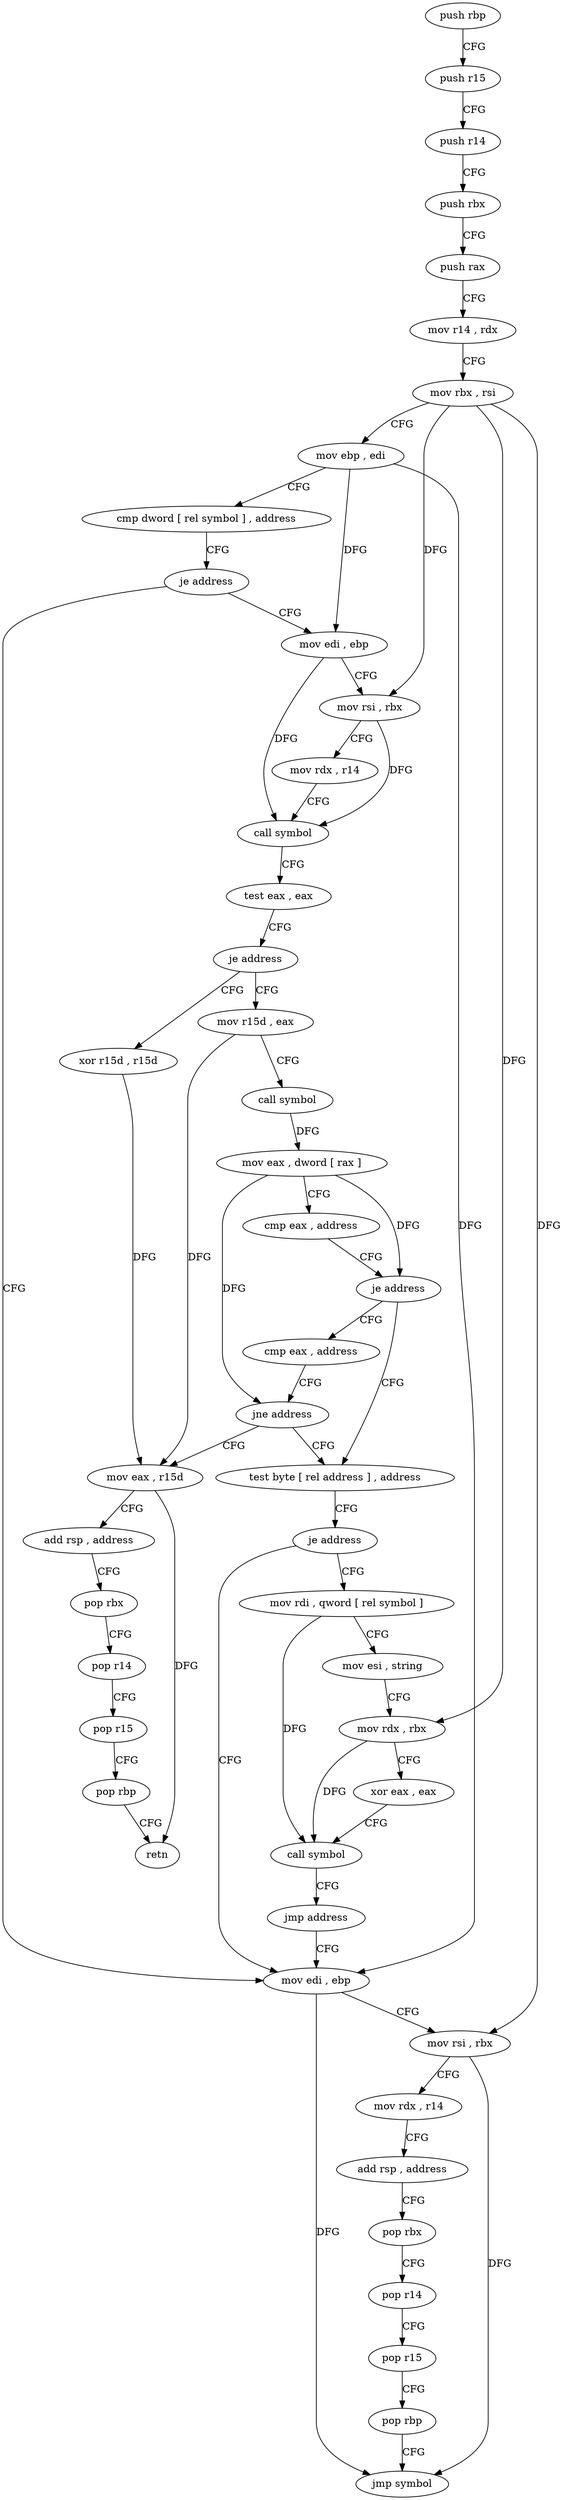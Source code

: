 digraph "func" {
"4240656" [label = "push rbp" ]
"4240657" [label = "push r15" ]
"4240659" [label = "push r14" ]
"4240661" [label = "push rbx" ]
"4240662" [label = "push rax" ]
"4240663" [label = "mov r14 , rdx" ]
"4240666" [label = "mov rbx , rsi" ]
"4240669" [label = "mov ebp , edi" ]
"4240671" [label = "cmp dword [ rel symbol ] , address" ]
"4240678" [label = "je address" ]
"4240703" [label = "mov edi , ebp" ]
"4240680" [label = "mov edi , ebp" ]
"4240705" [label = "mov rsi , rbx" ]
"4240708" [label = "mov rdx , r14" ]
"4240711" [label = "call symbol" ]
"4240716" [label = "test eax , eax" ]
"4240718" [label = "je address" ]
"4240773" [label = "xor r15d , r15d" ]
"4240720" [label = "mov r15d , eax" ]
"4240682" [label = "mov rsi , rbx" ]
"4240685" [label = "mov rdx , r14" ]
"4240688" [label = "add rsp , address" ]
"4240692" [label = "pop rbx" ]
"4240693" [label = "pop r14" ]
"4240695" [label = "pop r15" ]
"4240697" [label = "pop rbp" ]
"4240698" [label = "jmp symbol" ]
"4240776" [label = "mov eax , r15d" ]
"4240723" [label = "call symbol" ]
"4240728" [label = "mov eax , dword [ rax ]" ]
"4240730" [label = "cmp eax , address" ]
"4240733" [label = "je address" ]
"4240740" [label = "test byte [ rel address ] , address" ]
"4240735" [label = "cmp eax , address" ]
"4240747" [label = "je address" ]
"4240749" [label = "mov rdi , qword [ rel symbol ]" ]
"4240738" [label = "jne address" ]
"4240756" [label = "mov esi , string" ]
"4240761" [label = "mov rdx , rbx" ]
"4240764" [label = "xor eax , eax" ]
"4240766" [label = "call symbol" ]
"4240771" [label = "jmp address" ]
"4240779" [label = "add rsp , address" ]
"4240783" [label = "pop rbx" ]
"4240784" [label = "pop r14" ]
"4240786" [label = "pop r15" ]
"4240788" [label = "pop rbp" ]
"4240789" [label = "retn" ]
"4240656" -> "4240657" [ label = "CFG" ]
"4240657" -> "4240659" [ label = "CFG" ]
"4240659" -> "4240661" [ label = "CFG" ]
"4240661" -> "4240662" [ label = "CFG" ]
"4240662" -> "4240663" [ label = "CFG" ]
"4240663" -> "4240666" [ label = "CFG" ]
"4240666" -> "4240669" [ label = "CFG" ]
"4240666" -> "4240705" [ label = "DFG" ]
"4240666" -> "4240682" [ label = "DFG" ]
"4240666" -> "4240761" [ label = "DFG" ]
"4240669" -> "4240671" [ label = "CFG" ]
"4240669" -> "4240703" [ label = "DFG" ]
"4240669" -> "4240680" [ label = "DFG" ]
"4240671" -> "4240678" [ label = "CFG" ]
"4240678" -> "4240703" [ label = "CFG" ]
"4240678" -> "4240680" [ label = "CFG" ]
"4240703" -> "4240705" [ label = "CFG" ]
"4240703" -> "4240711" [ label = "DFG" ]
"4240680" -> "4240682" [ label = "CFG" ]
"4240680" -> "4240698" [ label = "DFG" ]
"4240705" -> "4240708" [ label = "CFG" ]
"4240705" -> "4240711" [ label = "DFG" ]
"4240708" -> "4240711" [ label = "CFG" ]
"4240711" -> "4240716" [ label = "CFG" ]
"4240716" -> "4240718" [ label = "CFG" ]
"4240718" -> "4240773" [ label = "CFG" ]
"4240718" -> "4240720" [ label = "CFG" ]
"4240773" -> "4240776" [ label = "DFG" ]
"4240720" -> "4240723" [ label = "CFG" ]
"4240720" -> "4240776" [ label = "DFG" ]
"4240682" -> "4240685" [ label = "CFG" ]
"4240682" -> "4240698" [ label = "DFG" ]
"4240685" -> "4240688" [ label = "CFG" ]
"4240688" -> "4240692" [ label = "CFG" ]
"4240692" -> "4240693" [ label = "CFG" ]
"4240693" -> "4240695" [ label = "CFG" ]
"4240695" -> "4240697" [ label = "CFG" ]
"4240697" -> "4240698" [ label = "CFG" ]
"4240776" -> "4240779" [ label = "CFG" ]
"4240776" -> "4240789" [ label = "DFG" ]
"4240723" -> "4240728" [ label = "DFG" ]
"4240728" -> "4240730" [ label = "CFG" ]
"4240728" -> "4240733" [ label = "DFG" ]
"4240728" -> "4240738" [ label = "DFG" ]
"4240730" -> "4240733" [ label = "CFG" ]
"4240733" -> "4240740" [ label = "CFG" ]
"4240733" -> "4240735" [ label = "CFG" ]
"4240740" -> "4240747" [ label = "CFG" ]
"4240735" -> "4240738" [ label = "CFG" ]
"4240747" -> "4240680" [ label = "CFG" ]
"4240747" -> "4240749" [ label = "CFG" ]
"4240749" -> "4240756" [ label = "CFG" ]
"4240749" -> "4240766" [ label = "DFG" ]
"4240738" -> "4240776" [ label = "CFG" ]
"4240738" -> "4240740" [ label = "CFG" ]
"4240756" -> "4240761" [ label = "CFG" ]
"4240761" -> "4240764" [ label = "CFG" ]
"4240761" -> "4240766" [ label = "DFG" ]
"4240764" -> "4240766" [ label = "CFG" ]
"4240766" -> "4240771" [ label = "CFG" ]
"4240771" -> "4240680" [ label = "CFG" ]
"4240779" -> "4240783" [ label = "CFG" ]
"4240783" -> "4240784" [ label = "CFG" ]
"4240784" -> "4240786" [ label = "CFG" ]
"4240786" -> "4240788" [ label = "CFG" ]
"4240788" -> "4240789" [ label = "CFG" ]
}
